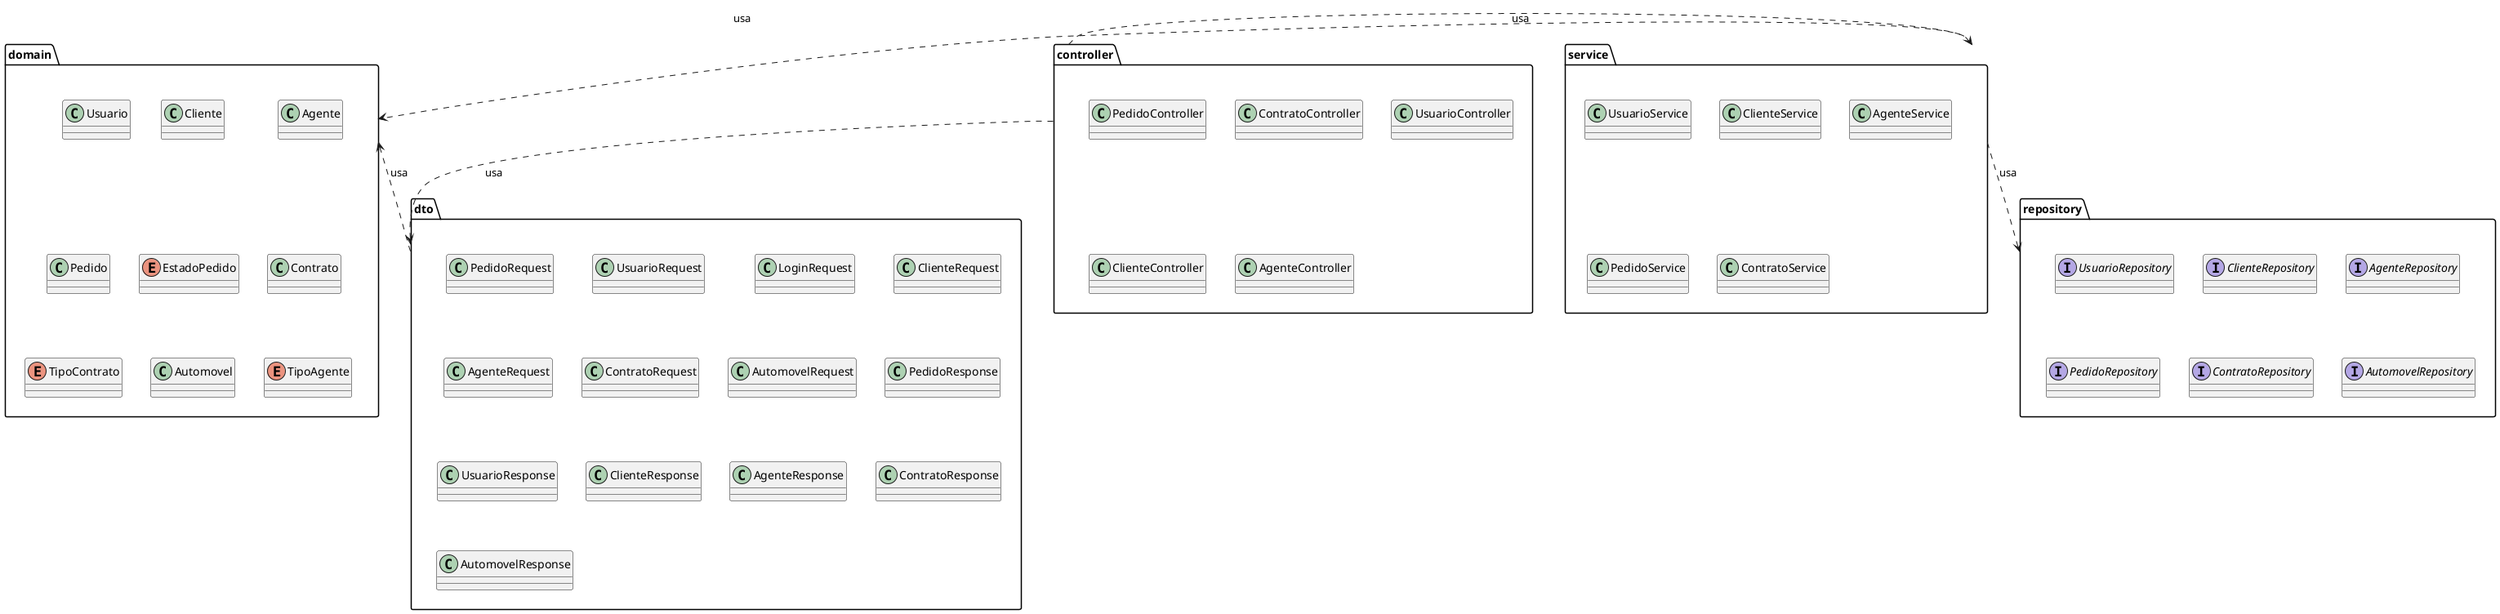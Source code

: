 @startuml
package "domain" as domain {
  class Usuario
  class Cliente
  class Agente
  class Pedido
  enum EstadoPedido
  class Contrato
  enum TipoContrato
  class Automovel
  enum TipoAgente
}

package "service" as service {
  class UsuarioService
  class ClienteService
  class AgenteService
  class PedidoService
  class ContratoService
}

package "controller" as controller {
  class PedidoController
  class ContratoController
  class UsuarioController
  class ClienteController
  class AgenteController
}

package "dto" as dto {
  class PedidoRequest
  class UsuarioRequest
  class LoginRequest
  class ClienteRequest
  class AgenteRequest
  class ContratoRequest
  class AutomovelRequest

  class PedidoResponse
  class UsuarioResponse
  class ClienteResponse
  class AgenteResponse
  class ContratoResponse
  class AutomovelResponse
}

package "repository" as repository {
  interface UsuarioRepository
  interface ClienteRepository
  interface AgenteRepository
  interface PedidoRepository
  interface ContratoRepository
  interface AutomovelRepository
}

controller ..> service : usa
controller ..> dto : usa
service ..> repository : usa
service ..> domain : usa
dto ..> domain : usa

@enduml